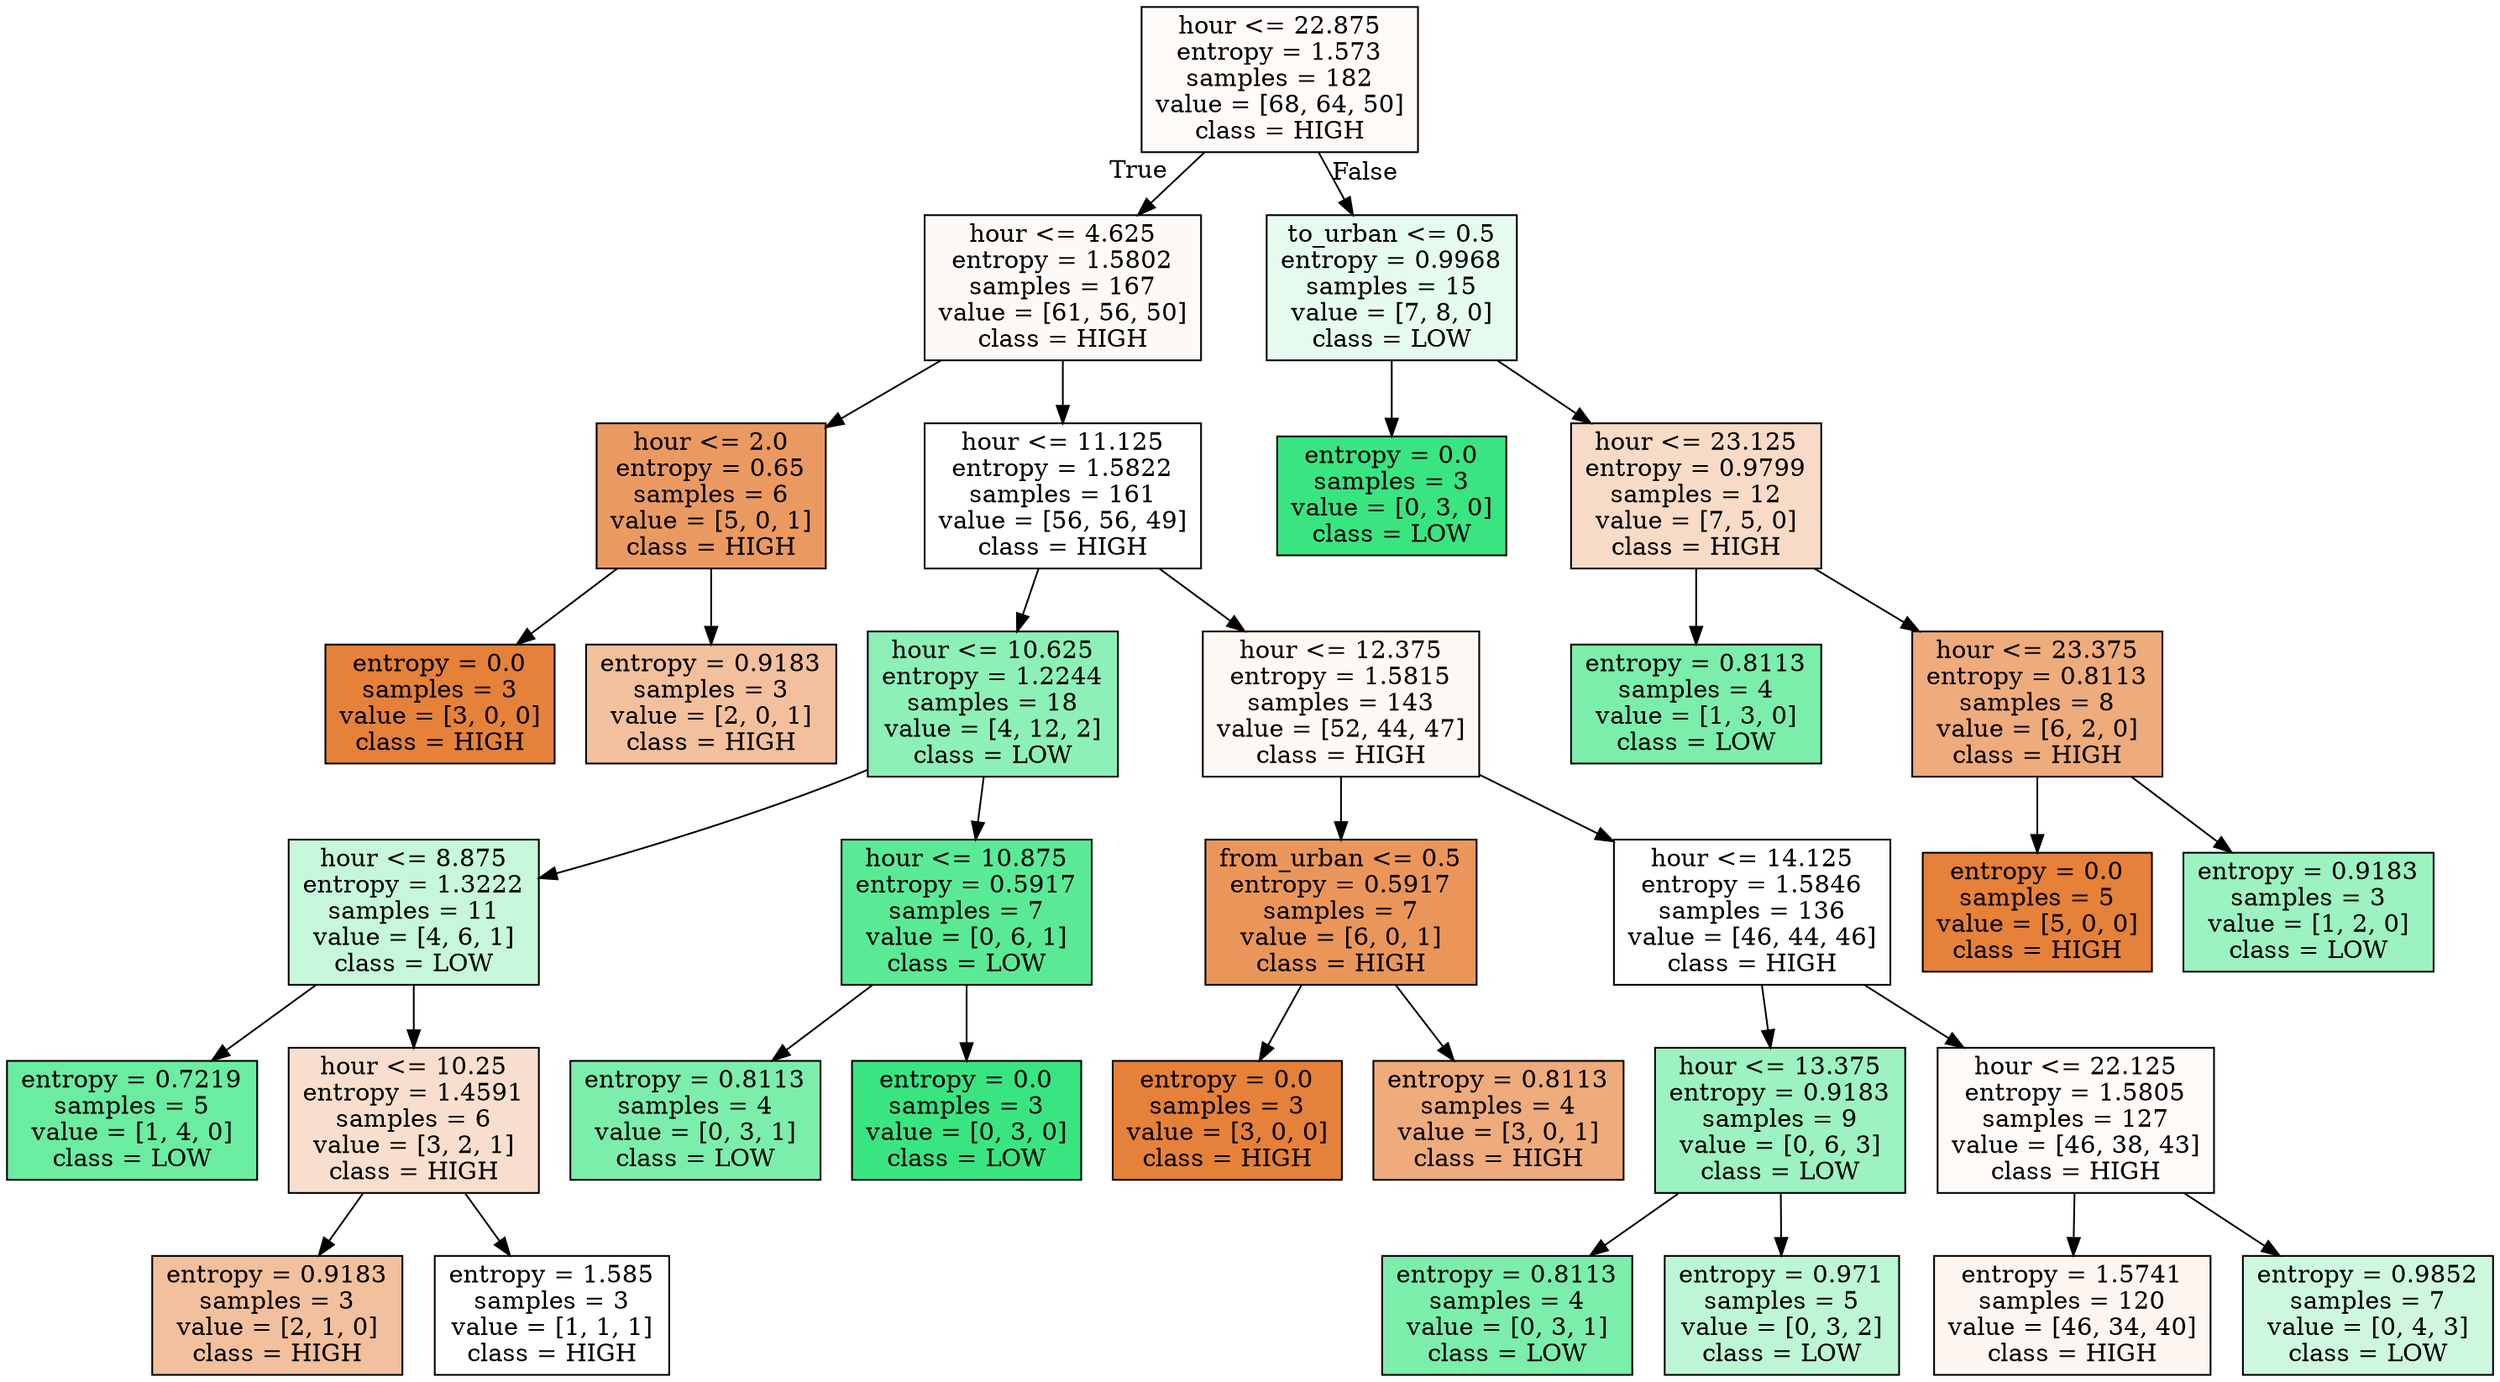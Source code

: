 digraph Tree {
node [shape=box, style="filled", color="black"] ;
0 [label="hour <= 22.875\nentropy = 1.573\nsamples = 182\nvalue = [68, 64, 50]\nclass = HIGH", fillcolor="#e5813909"] ;
1 [label="hour <= 4.625\nentropy = 1.5802\nsamples = 167\nvalue = [61, 56, 50]\nclass = HIGH", fillcolor="#e581390b"] ;
0 -> 1 [labeldistance=2.5, labelangle=45, headlabel="True"] ;
2 [label="hour <= 2.0\nentropy = 0.65\nsamples = 6\nvalue = [5, 0, 1]\nclass = HIGH", fillcolor="#e58139cc"] ;
1 -> 2 ;
3 [label="entropy = 0.0\nsamples = 3\nvalue = [3, 0, 0]\nclass = HIGH", fillcolor="#e58139ff"] ;
2 -> 3 ;
4 [label="entropy = 0.9183\nsamples = 3\nvalue = [2, 0, 1]\nclass = HIGH", fillcolor="#e581397f"] ;
2 -> 4 ;
5 [label="hour <= 11.125\nentropy = 1.5822\nsamples = 161\nvalue = [56, 56, 49]\nclass = HIGH", fillcolor="#e5813900"] ;
1 -> 5 ;
6 [label="hour <= 10.625\nentropy = 1.2244\nsamples = 18\nvalue = [4, 12, 2]\nclass = LOW", fillcolor="#39e58192"] ;
5 -> 6 ;
7 [label="hour <= 8.875\nentropy = 1.3222\nsamples = 11\nvalue = [4, 6, 1]\nclass = LOW", fillcolor="#39e58149"] ;
6 -> 7 ;
8 [label="entropy = 0.7219\nsamples = 5\nvalue = [1, 4, 0]\nclass = LOW", fillcolor="#39e581bf"] ;
7 -> 8 ;
9 [label="hour <= 10.25\nentropy = 1.4591\nsamples = 6\nvalue = [3, 2, 1]\nclass = HIGH", fillcolor="#e5813940"] ;
7 -> 9 ;
10 [label="entropy = 0.9183\nsamples = 3\nvalue = [2, 1, 0]\nclass = HIGH", fillcolor="#e581397f"] ;
9 -> 10 ;
11 [label="entropy = 1.585\nsamples = 3\nvalue = [1, 1, 1]\nclass = HIGH", fillcolor="#e5813900"] ;
9 -> 11 ;
12 [label="hour <= 10.875\nentropy = 0.5917\nsamples = 7\nvalue = [0, 6, 1]\nclass = LOW", fillcolor="#39e581d4"] ;
6 -> 12 ;
13 [label="entropy = 0.8113\nsamples = 4\nvalue = [0, 3, 1]\nclass = LOW", fillcolor="#39e581aa"] ;
12 -> 13 ;
14 [label="entropy = 0.0\nsamples = 3\nvalue = [0, 3, 0]\nclass = LOW", fillcolor="#39e581ff"] ;
12 -> 14 ;
15 [label="hour <= 12.375\nentropy = 1.5815\nsamples = 143\nvalue = [52, 44, 47]\nclass = HIGH", fillcolor="#e581390d"] ;
5 -> 15 ;
16 [label="from_urban <= 0.5\nentropy = 0.5917\nsamples = 7\nvalue = [6, 0, 1]\nclass = HIGH", fillcolor="#e58139d4"] ;
15 -> 16 ;
17 [label="entropy = 0.0\nsamples = 3\nvalue = [3, 0, 0]\nclass = HIGH", fillcolor="#e58139ff"] ;
16 -> 17 ;
18 [label="entropy = 0.8113\nsamples = 4\nvalue = [3, 0, 1]\nclass = HIGH", fillcolor="#e58139aa"] ;
16 -> 18 ;
19 [label="hour <= 14.125\nentropy = 1.5846\nsamples = 136\nvalue = [46, 44, 46]\nclass = HIGH", fillcolor="#e5813900"] ;
15 -> 19 ;
20 [label="hour <= 13.375\nentropy = 0.9183\nsamples = 9\nvalue = [0, 6, 3]\nclass = LOW", fillcolor="#39e5817f"] ;
19 -> 20 ;
21 [label="entropy = 0.8113\nsamples = 4\nvalue = [0, 3, 1]\nclass = LOW", fillcolor="#39e581aa"] ;
20 -> 21 ;
22 [label="entropy = 0.971\nsamples = 5\nvalue = [0, 3, 2]\nclass = LOW", fillcolor="#39e58155"] ;
20 -> 22 ;
23 [label="hour <= 22.125\nentropy = 1.5805\nsamples = 127\nvalue = [46, 38, 43]\nclass = HIGH", fillcolor="#e5813909"] ;
19 -> 23 ;
24 [label="entropy = 1.5741\nsamples = 120\nvalue = [46, 34, 40]\nclass = HIGH", fillcolor="#e5813913"] ;
23 -> 24 ;
25 [label="entropy = 0.9852\nsamples = 7\nvalue = [0, 4, 3]\nclass = LOW", fillcolor="#39e58140"] ;
23 -> 25 ;
26 [label="to_urban <= 0.5\nentropy = 0.9968\nsamples = 15\nvalue = [7, 8, 0]\nclass = LOW", fillcolor="#39e58120"] ;
0 -> 26 [labeldistance=2.5, labelangle=-45, headlabel="False"] ;
27 [label="entropy = 0.0\nsamples = 3\nvalue = [0, 3, 0]\nclass = LOW", fillcolor="#39e581ff"] ;
26 -> 27 ;
28 [label="hour <= 23.125\nentropy = 0.9799\nsamples = 12\nvalue = [7, 5, 0]\nclass = HIGH", fillcolor="#e5813949"] ;
26 -> 28 ;
29 [label="entropy = 0.8113\nsamples = 4\nvalue = [1, 3, 0]\nclass = LOW", fillcolor="#39e581aa"] ;
28 -> 29 ;
30 [label="hour <= 23.375\nentropy = 0.8113\nsamples = 8\nvalue = [6, 2, 0]\nclass = HIGH", fillcolor="#e58139aa"] ;
28 -> 30 ;
31 [label="entropy = 0.0\nsamples = 5\nvalue = [5, 0, 0]\nclass = HIGH", fillcolor="#e58139ff"] ;
30 -> 31 ;
32 [label="entropy = 0.9183\nsamples = 3\nvalue = [1, 2, 0]\nclass = LOW", fillcolor="#39e5817f"] ;
30 -> 32 ;
}